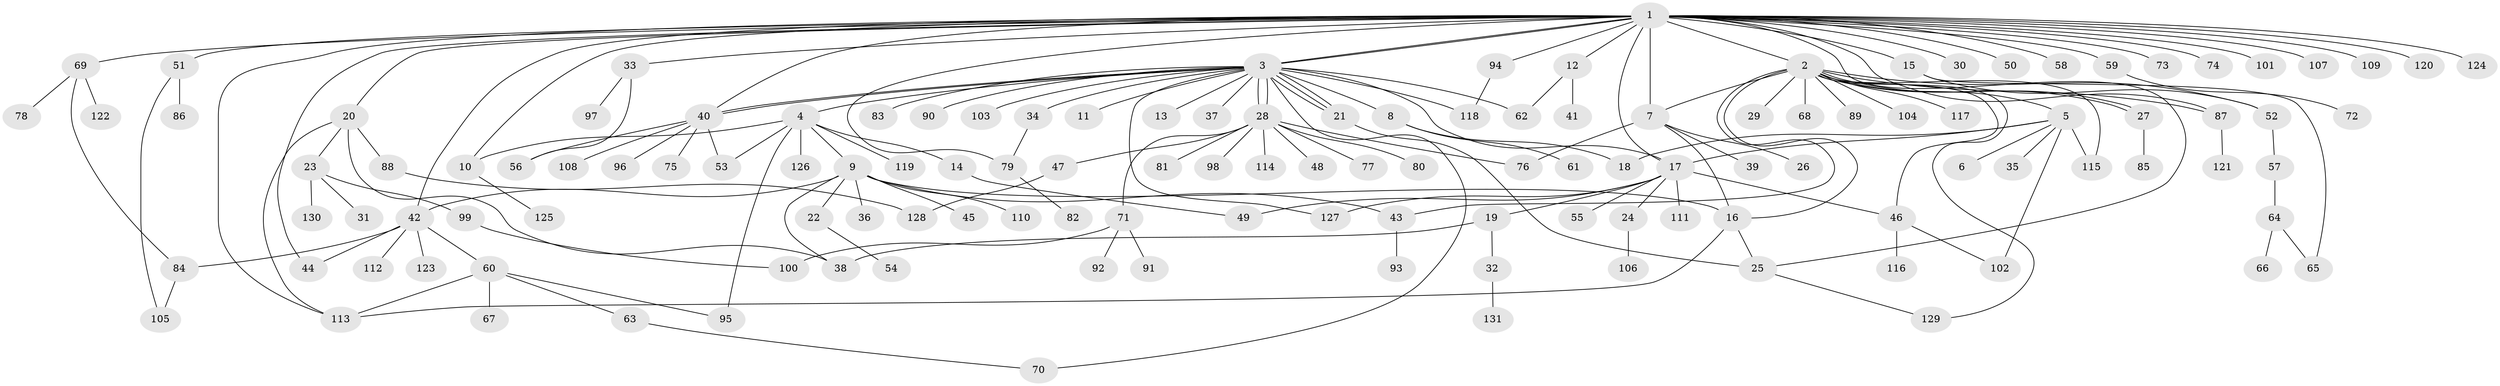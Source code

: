 // Generated by graph-tools (version 1.1) at 2025/47/03/09/25 04:47:46]
// undirected, 131 vertices, 175 edges
graph export_dot {
graph [start="1"]
  node [color=gray90,style=filled];
  1;
  2;
  3;
  4;
  5;
  6;
  7;
  8;
  9;
  10;
  11;
  12;
  13;
  14;
  15;
  16;
  17;
  18;
  19;
  20;
  21;
  22;
  23;
  24;
  25;
  26;
  27;
  28;
  29;
  30;
  31;
  32;
  33;
  34;
  35;
  36;
  37;
  38;
  39;
  40;
  41;
  42;
  43;
  44;
  45;
  46;
  47;
  48;
  49;
  50;
  51;
  52;
  53;
  54;
  55;
  56;
  57;
  58;
  59;
  60;
  61;
  62;
  63;
  64;
  65;
  66;
  67;
  68;
  69;
  70;
  71;
  72;
  73;
  74;
  75;
  76;
  77;
  78;
  79;
  80;
  81;
  82;
  83;
  84;
  85;
  86;
  87;
  88;
  89;
  90;
  91;
  92;
  93;
  94;
  95;
  96;
  97;
  98;
  99;
  100;
  101;
  102;
  103;
  104;
  105;
  106;
  107;
  108;
  109;
  110;
  111;
  112;
  113;
  114;
  115;
  116;
  117;
  118;
  119;
  120;
  121;
  122;
  123;
  124;
  125;
  126;
  127;
  128;
  129;
  130;
  131;
  1 -- 2;
  1 -- 3;
  1 -- 3;
  1 -- 7;
  1 -- 10;
  1 -- 12;
  1 -- 15;
  1 -- 17;
  1 -- 20;
  1 -- 25;
  1 -- 30;
  1 -- 33;
  1 -- 40;
  1 -- 42;
  1 -- 44;
  1 -- 50;
  1 -- 51;
  1 -- 58;
  1 -- 59;
  1 -- 69;
  1 -- 73;
  1 -- 74;
  1 -- 79;
  1 -- 87;
  1 -- 94;
  1 -- 101;
  1 -- 107;
  1 -- 109;
  1 -- 113;
  1 -- 120;
  1 -- 124;
  2 -- 5;
  2 -- 7;
  2 -- 16;
  2 -- 27;
  2 -- 27;
  2 -- 29;
  2 -- 43;
  2 -- 46;
  2 -- 52;
  2 -- 68;
  2 -- 87;
  2 -- 89;
  2 -- 104;
  2 -- 115;
  2 -- 117;
  2 -- 129;
  3 -- 4;
  3 -- 8;
  3 -- 11;
  3 -- 13;
  3 -- 17;
  3 -- 21;
  3 -- 21;
  3 -- 21;
  3 -- 28;
  3 -- 28;
  3 -- 34;
  3 -- 37;
  3 -- 40;
  3 -- 40;
  3 -- 62;
  3 -- 70;
  3 -- 83;
  3 -- 90;
  3 -- 103;
  3 -- 118;
  3 -- 127;
  4 -- 9;
  4 -- 10;
  4 -- 14;
  4 -- 53;
  4 -- 95;
  4 -- 119;
  4 -- 126;
  5 -- 6;
  5 -- 17;
  5 -- 18;
  5 -- 35;
  5 -- 102;
  5 -- 115;
  7 -- 16;
  7 -- 26;
  7 -- 39;
  7 -- 76;
  8 -- 18;
  8 -- 61;
  9 -- 16;
  9 -- 22;
  9 -- 36;
  9 -- 38;
  9 -- 42;
  9 -- 43;
  9 -- 45;
  9 -- 110;
  10 -- 125;
  12 -- 41;
  12 -- 62;
  14 -- 49;
  15 -- 52;
  15 -- 65;
  16 -- 25;
  16 -- 113;
  17 -- 19;
  17 -- 24;
  17 -- 46;
  17 -- 49;
  17 -- 55;
  17 -- 111;
  17 -- 127;
  19 -- 32;
  19 -- 38;
  20 -- 23;
  20 -- 38;
  20 -- 88;
  20 -- 113;
  21 -- 25;
  22 -- 54;
  23 -- 31;
  23 -- 99;
  23 -- 130;
  24 -- 106;
  25 -- 129;
  27 -- 85;
  28 -- 47;
  28 -- 48;
  28 -- 71;
  28 -- 76;
  28 -- 77;
  28 -- 80;
  28 -- 81;
  28 -- 98;
  28 -- 114;
  32 -- 131;
  33 -- 56;
  33 -- 97;
  34 -- 79;
  40 -- 53;
  40 -- 56;
  40 -- 75;
  40 -- 96;
  40 -- 108;
  42 -- 44;
  42 -- 60;
  42 -- 84;
  42 -- 112;
  42 -- 123;
  43 -- 93;
  46 -- 102;
  46 -- 116;
  47 -- 128;
  51 -- 86;
  51 -- 105;
  52 -- 57;
  57 -- 64;
  59 -- 72;
  60 -- 63;
  60 -- 67;
  60 -- 95;
  60 -- 113;
  63 -- 70;
  64 -- 65;
  64 -- 66;
  69 -- 78;
  69 -- 84;
  69 -- 122;
  71 -- 91;
  71 -- 92;
  71 -- 100;
  79 -- 82;
  84 -- 105;
  87 -- 121;
  88 -- 128;
  94 -- 118;
  99 -- 100;
}
